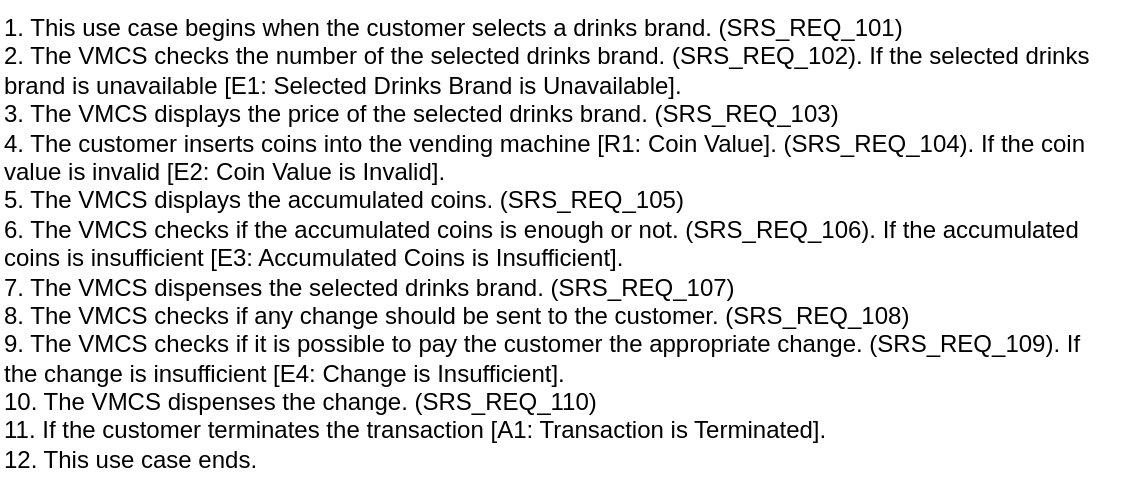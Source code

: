 <mxfile version="22.1.0" type="github">
  <diagram name="Page-1" id="390q9lgh590y4yPo8PE3">
    <mxGraphModel dx="954" dy="642" grid="1" gridSize="10" guides="1" tooltips="1" connect="1" arrows="1" fold="1" page="1" pageScale="1" pageWidth="850" pageHeight="1100" math="0" shadow="0">
      <root>
        <mxCell id="0" />
        <mxCell id="1" parent="0" />
        <mxCell id="pbpH6n1Q9EobZEC__Q27-1" value="1. This use case begins when the customer selects a drinks brand. (SRS_REQ_101)&#xa;2. The VMCS checks the number of the selected drinks brand. (SRS_REQ_102). If the selected drinks brand is unavailable [E1: Selected Drinks Brand is Unavailable].&#xa;3. The VMCS displays the price of the selected drinks brand. (SRS_REQ_103)&#xa;4. The customer inserts coins into the vending machine [R1: Coin Value]. (SRS_REQ_104). If the coin value is invalid [E2: Coin Value is Invalid].&#xa;5. The VMCS displays the accumulated coins. (SRS_REQ_105)&#xa;6. The VMCS checks if the accumulated coins is enough or not. (SRS_REQ_106). If the accumulated coins is insufficient [E3: Accumulated Coins is Insufficient].&#xa;7. The VMCS dispenses the selected drinks brand. (SRS_REQ_107)&#xa;8. The VMCS checks if any change should be sent to the customer. (SRS_REQ_108)&#xa;9. The VMCS checks if it is possible to pay the customer the appropriate change. (SRS_REQ_109). If the change is insufficient [E4: Change is Insufficient].&#xa;10. The VMCS dispenses the change. (SRS_REQ_110)&#xa;11. If the customer terminates the transaction [A1: Transaction is Terminated].&#xa;12. This use case ends." style="text;whiteSpace=wrap;" vertex="1" parent="1">
          <mxGeometry x="100" y="450" width="560" height="250" as="geometry" />
        </mxCell>
      </root>
    </mxGraphModel>
  </diagram>
</mxfile>
